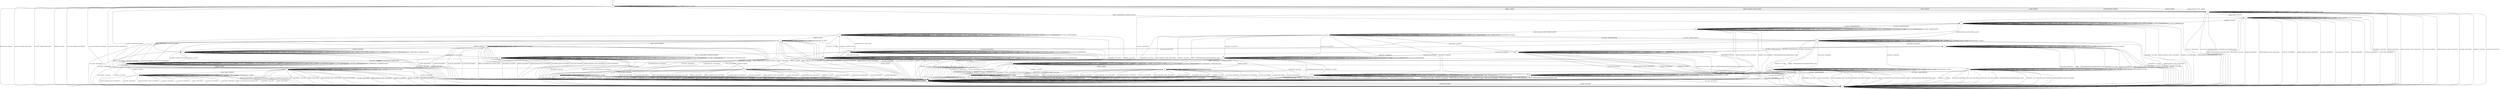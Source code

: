 digraph "" {
	graph ["Incoming time"=0.3671879768371582,
		"Outgoing time"=0.42871999740600586,
		Output="{'States': 32, 'Transitions': 683, 'Filename': '../results/ssh/OpenSSH-OpenSSH-z3-4.dot'}",
		Reference="{'States': 32, 'Transitions': 683, 'Filename': '../subjects/ssh/OpenSSH.dot'}",
		Solver=z3,
		Updated="{'States': 32, 'Transitions': 683, 'Filename': '../subjects/ssh/OpenSSH.dot'}",
		"f-measure"=1.0,
		precision=1.0,
		recall=1.0
	];
	a -> a	[key=0,
		label="DEBUG / NO_RESP"];
	a -> a	[key=1,
		label="CH_OPEN / CH_MAX"];
	a -> a	[key=2,
		label="IGNORE / NO_RESP"];
	a -> a	[key=3,
		label="UNIMPLEMENTED / NO_RESP"];
	a -> k	[key=0,
		label="KEX30 / KEX31+NEWKEYS"];
	a -> p	[key=0,
		label="DISCONNECT / NO_CONN"];
	a -> p	[key=1,
		label="KEXINIT / DISCONNECT"];
	a -> p	[key=2,
		label="SERVICE_REQUEST_AUTH / DISCONNECT"];
	a -> p	[key=3,
		label="CH_WINDOW_ADJUST / DISCONNECT"];
	a -> p	[key=4,
		label="UA_PK_OK / DISCONNECT"];
	a -> p	[key=5,
		label="SERVICE_REQUEST_CONN / DISCONNECT"];
	a -> p	[key=6,
		label="UA_NONE / DISCONNECT"];
	a -> p	[key=7,
		label="CH_EXTENDED_DATA / DISCONNECT"];
	a -> p	[key=8,
		label="NEWKEYS / NO_CONN"];
	a -> p	[key=9,
		label="UA_PK_NOK / DISCONNECT"];
	a -> p	[key=10,
		label="CH_REQUEST_PTY / DISCONNECT"];
	a -> p	[key=11,
		label="CH_EOF / DISCONNECT"];
	a -> p	[key=12,
		label="CH_DATA / DISCONNECT"];
	a -> p	[key=13,
		label="UA_PW_OK / DISCONNECT"];
	a -> p	[key=14,
		label="UA_PW_NOK / DISCONNECT"];
	a -> p	[key=15,
		label="REKEY / DISCONNECT|NO_CONN|NO_CONN"];
	a -> s	[key=0,
		label="CH_CLOSE / DISCONNECT"];
	b -> b	[key=0,
		label="DEBUG / NO_RESP"];
	b -> b	[key=1,
		label="CH_OPEN / CH_MAX"];
	b -> b	[key=2,
		label="IGNORE / NO_RESP"];
	b -> b	[key=3,
		label="UNIMPLEMENTED / NO_RESP"];
	b -> f	[key=0,
		label="KEX30 / KEX31+NEWKEYS"];
	b -> p	[key=0,
		label="DISCONNECT / NO_CONN"];
	b -> p	[key=1,
		label="KEXINIT / DISCONNECT"];
	b -> p	[key=2,
		label="SERVICE_REQUEST_AUTH / DISCONNECT"];
	b -> p	[key=3,
		label="CH_WINDOW_ADJUST / DISCONNECT"];
	b -> p	[key=4,
		label="UA_PK_OK / DISCONNECT"];
	b -> p	[key=5,
		label="SERVICE_REQUEST_CONN / DISCONNECT"];
	b -> p	[key=6,
		label="UA_NONE / DISCONNECT"];
	b -> p	[key=7,
		label="CH_EXTENDED_DATA / DISCONNECT"];
	b -> p	[key=8,
		label="NEWKEYS / NO_CONN"];
	b -> p	[key=9,
		label="UA_PK_NOK / DISCONNECT"];
	b -> p	[key=10,
		label="CH_REQUEST_PTY / DISCONNECT"];
	b -> p	[key=11,
		label="CH_EOF / DISCONNECT"];
	b -> p	[key=12,
		label="CH_DATA / DISCONNECT"];
	b -> p	[key=13,
		label="UA_PW_OK / DISCONNECT"];
	b -> p	[key=14,
		label="UA_PW_NOK / DISCONNECT"];
	b -> p	[key=15,
		label="REKEY / DISCONNECT|NO_CONN|NO_CONN"];
	b -> s	[key=0,
		label="CH_CLOSE / DISCONNECT"];
	c -> c	[key=0,
		label="KEXINIT / UNIMPLEMENTED"];
	c -> c	[key=1,
		label="SERVICE_REQUEST_AUTH / SERVICE_ACCEPT"];
	c -> c	[key=2,
		label="CH_WINDOW_ADJUST / UNIMPLEMENTED"];
	c -> c	[key=3,
		label="DEBUG / NO_RESP"];
	c -> c	[key=4,
		label="CH_EXTENDED_DATA / UNIMPLEMENTED"];
	c -> c	[key=5,
		label="CH_OPEN / CH_MAX"];
	c -> c	[key=6,
		label="CH_REQUEST_PTY / UNIMPLEMENTED"];
	c -> c	[key=7,
		label="KEX30 / UNIMPLEMENTED"];
	c -> c	[key=8,
		label="IGNORE / NO_RESP"];
	c -> c	[key=9,
		label="CH_EOF / UNIMPLEMENTED"];
	c -> c	[key=10,
		label="CH_DATA / UNIMPLEMENTED"];
	c -> c	[key=11,
		label="UNIMPLEMENTED / NO_RESP"];
	c -> c	[key=12,
		label="UA_PW_NOK / UA_FAILURE"];
	c -> d	[key=0,
		label="UA_PW_OK / UA_SUCCESS"];
	c -> p	[key=0,
		label="DISCONNECT / NO_CONN"];
	c -> p	[key=1,
		label="UA_PK_OK / DISCONNECT"];
	c -> p	[key=2,
		label="SERVICE_REQUEST_CONN / DISCONNECT"];
	c -> p	[key=3,
		label="UA_NONE / DISCONNECT"];
	c -> p	[key=4,
		label="NEWKEYS / NO_CONN"];
	c -> p	[key=5,
		label="UA_PK_NOK / DISCONNECT"];
	c -> p	[key=6,
		label="REKEY / UNIMPLEMENTED|UNIMPLEMENTED|NO_CONN"];
	c -> r	[key=0,
		label="CH_CLOSE / UNIMPLEMENTED"];
	d -> d	[key=0,
		label="SERVICE_REQUEST_AUTH / UNIMPLEMENTED"];
	d -> d	[key=1,
		label="CH_WINDOW_ADJUST / NO_RESP"];
	d -> d	[key=2,
		label="DEBUG / NO_RESP"];
	d -> d	[key=3,
		label="UA_PK_OK / UNIMPLEMENTED"];
	d -> d	[key=4,
		label="SERVICE_REQUEST_CONN / UNIMPLEMENTED"];
	d -> d	[key=5,
		label="UA_NONE / UNIMPLEMENTED"];
	d -> d	[key=6,
		label="UA_PK_NOK / UNIMPLEMENTED"];
	d -> d	[key=7,
		label="CH_OPEN / CH_MAX"];
	d -> d	[key=8,
		label="KEX30 / UNIMPLEMENTED"];
	d -> d	[key=9,
		label="IGNORE / NO_RESP"];
	d -> d	[key=10,
		label="UNIMPLEMENTED / NO_RESP"];
	d -> d	[key=11,
		label="UA_PW_OK / UNIMPLEMENTED"];
	d -> d	[key=12,
		label="UA_PW_NOK / UNIMPLEMENTED"];
	d -> p	[key=0,
		label="DISCONNECT / NO_CONN"];
	d -> p	[key=1,
		label="CH_EXTENDED_DATA / DISCONNECT"];
	d -> p	[key=2,
		label="NEWKEYS / NO_CONN"];
	d -> p	[key=3,
		label="CH_REQUEST_PTY / DISCONNECT"];
	d -> p	[key=4,
		label="CH_EOF / DISCONNECT"];
	d -> p	[key=5,
		label="CH_DATA / DISCONNECT"];
	d -> s	[key=0,
		label="CH_CLOSE / DISCONNECT"];
	d -> bb	[key=0,
		label="REKEY / KEXINIT|KEX31+NEWKEYS|NO_RESP"];
	d -> cc	[key=0,
		label="KEXINIT / KEXINIT"];
	e -> e	[key=0,
		label="KEXINIT / UNIMPLEMENTED"];
	e -> e	[key=1,
		label="CH_WINDOW_ADJUST / CH_NONE"];
	e -> e	[key=2,
		label="DEBUG / NO_RESP"];
	e -> e	[key=3,
		label="UA_PK_OK / UNIMPLEMENTED"];
	e -> e	[key=4,
		label="UA_NONE / UNIMPLEMENTED"];
	e -> e	[key=5,
		label="CH_EXTENDED_DATA / CH_NONE"];
	e -> e	[key=6,
		label="UA_PK_NOK / UNIMPLEMENTED"];
	e -> e	[key=7,
		label="CH_CLOSE / CH_NONE"];
	e -> e	[key=8,
		label="CH_REQUEST_PTY / CH_NONE"];
	e -> e	[key=9,
		label="KEX30 / UNIMPLEMENTED"];
	e -> e	[key=10,
		label="IGNORE / NO_RESP"];
	e -> e	[key=11,
		label="CH_EOF / CH_NONE"];
	e -> e	[key=12,
		label="CH_DATA / CH_NONE"];
	e -> e	[key=13,
		label="UNIMPLEMENTED / NO_RESP"];
	e -> e	[key=14,
		label="UA_PW_OK / UNIMPLEMENTED"];
	e -> e	[key=15,
		label="UA_PW_NOK / UNIMPLEMENTED"];
	e -> h	[key=0,
		label="CH_OPEN / UNIMPLEMENTED"];
	e -> s	[key=0,
		label="DISCONNECT / NO_CONN"];
	e -> s	[key=1,
		label="SERVICE_REQUEST_CONN / DISCONNECT"];
	e -> s	[key=2,
		label="NEWKEYS / NO_CONN"];
	e -> s	[key=3,
		label="REKEY / UNIMPLEMENTED|UNIMPLEMENTED|NO_CONN"];
	e -> u	[key=0,
		label="SERVICE_REQUEST_AUTH / SERVICE_ACCEPT"];
	f -> f	[key=0,
		label="DEBUG / NO_RESP"];
	f -> f	[key=1,
		label="CH_OPEN / CH_MAX"];
	f -> f	[key=2,
		label="IGNORE / NO_RESP"];
	f -> f	[key=3,
		label="UNIMPLEMENTED / NO_RESP"];
	f -> p	[key=0,
		label="DISCONNECT / NO_CONN"];
	f -> p	[key=1,
		label="KEXINIT / DISCONNECT"];
	f -> p	[key=2,
		label="SERVICE_REQUEST_AUTH / DISCONNECT"];
	f -> p	[key=3,
		label="CH_WINDOW_ADJUST / DISCONNECT"];
	f -> p	[key=4,
		label="UA_PK_OK / DISCONNECT"];
	f -> p	[key=5,
		label="SERVICE_REQUEST_CONN / DISCONNECT"];
	f -> p	[key=6,
		label="UA_NONE / DISCONNECT"];
	f -> p	[key=7,
		label="CH_EXTENDED_DATA / DISCONNECT"];
	f -> p	[key=8,
		label="UA_PK_NOK / DISCONNECT"];
	f -> p	[key=9,
		label="CH_REQUEST_PTY / DISCONNECT"];
	f -> p	[key=10,
		label="KEX30 / DISCONNECT"];
	f -> p	[key=11,
		label="CH_EOF / DISCONNECT"];
	f -> p	[key=12,
		label="CH_DATA / DISCONNECT"];
	f -> p	[key=13,
		label="UA_PW_OK / DISCONNECT"];
	f -> p	[key=14,
		label="UA_PW_NOK / DISCONNECT"];
	f -> p	[key=15,
		label="REKEY / DISCONNECT|NO_CONN|NO_CONN"];
	f -> s	[key=0,
		label="CH_CLOSE / DISCONNECT"];
	f -> w	[key=0,
		label="NEWKEYS / NO_RESP"];
	g -> e	[key=0,
		label="REKEY / KEXINIT|KEX31+NEWKEYS|NO_RESP"];
	g -> g	[key=0,
		label="CH_WINDOW_ADJUST / CH_NONE"];
	g -> g	[key=1,
		label="CH_EXTENDED_DATA / CH_NONE"];
	g -> g	[key=2,
		label="CH_CLOSE / CH_NONE"];
	g -> g	[key=3,
		label="CH_REQUEST_PTY / CH_NONE"];
	g -> g	[key=4,
		label="CH_EOF / CH_NONE"];
	g -> g	[key=5,
		label="CH_DATA / CH_NONE"];
	g -> p	[key=0,
		label="CH_OPEN / KEXINIT+DISCONNECT"];
	g -> s	[key=0,
		label="DISCONNECT / KEXINIT"];
	g -> s	[key=1,
		label="UA_PK_OK / KEXINIT+DISCONNECT"];
	g -> s	[key=2,
		label="UA_NONE / KEXINIT+DISCONNECT"];
	g -> s	[key=3,
		label="NEWKEYS / KEXINIT"];
	g -> s	[key=4,
		label="UA_PK_NOK / KEXINIT+DISCONNECT"];
	g -> s	[key=5,
		label="UA_PW_OK / KEXINIT+DISCONNECT"];
	g -> s	[key=6,
		label="UA_PW_NOK / KEXINIT+DISCONNECT"];
	g -> x	[key=0,
		label="KEXINIT / KEXINIT"];
	g -> x	[key=1,
		label="SERVICE_REQUEST_AUTH / KEXINIT"];
	g -> x	[key=2,
		label="DEBUG / KEXINIT"];
	g -> x	[key=3,
		label="SERVICE_REQUEST_CONN / KEXINIT"];
	g -> x	[key=4,
		label="KEX30 / KEXINIT"];
	g -> x	[key=5,
		label="IGNORE / KEXINIT"];
	g -> x	[key=6,
		label="UNIMPLEMENTED / KEXINIT"];
	h -> e	[key=0,
		label="CH_CLOSE / UNIMPLEMENTED"];
	h -> h	[key=0,
		label="KEXINIT / UNIMPLEMENTED"];
	h -> h	[key=1,
		label="CH_WINDOW_ADJUST / UNIMPLEMENTED"];
	h -> h	[key=2,
		label="DEBUG / NO_RESP"];
	h -> h	[key=3,
		label="UA_PK_OK / UNIMPLEMENTED"];
	h -> h	[key=4,
		label="UA_NONE / UNIMPLEMENTED"];
	h -> h	[key=5,
		label="CH_EXTENDED_DATA / UNIMPLEMENTED"];
	h -> h	[key=6,
		label="UA_PK_NOK / UNIMPLEMENTED"];
	h -> h	[key=7,
		label="CH_OPEN / CH_MAX"];
	h -> h	[key=8,
		label="CH_REQUEST_PTY / UNIMPLEMENTED"];
	h -> h	[key=9,
		label="KEX30 / UNIMPLEMENTED"];
	h -> h	[key=10,
		label="IGNORE / NO_RESP"];
	h -> h	[key=11,
		label="CH_EOF / UNIMPLEMENTED"];
	h -> h	[key=12,
		label="CH_DATA / UNIMPLEMENTED"];
	h -> h	[key=13,
		label="UNIMPLEMENTED / NO_RESP"];
	h -> h	[key=14,
		label="UA_PW_OK / UNIMPLEMENTED"];
	h -> h	[key=15,
		label="UA_PW_NOK / UNIMPLEMENTED"];
	h -> p	[key=0,
		label="DISCONNECT / NO_CONN"];
	h -> p	[key=1,
		label="SERVICE_REQUEST_CONN / DISCONNECT"];
	h -> p	[key=2,
		label="NEWKEYS / NO_CONN"];
	h -> p	[key=3,
		label="REKEY / UNIMPLEMENTED|UNIMPLEMENTED|NO_CONN"];
	h -> q	[key=0,
		label="SERVICE_REQUEST_AUTH / SERVICE_ACCEPT"];
	i -> a	[key=0,
		label="KEXINIT / KEXINIT"];
	i -> i	[key=0,
		label="SERVICE_REQUEST_AUTH / UNIMPLEMENTED"];
	i -> i	[key=1,
		label="CH_WINDOW_ADJUST / NO_RESP"];
	i -> i	[key=2,
		label="DEBUG / NO_RESP"];
	i -> i	[key=3,
		label="UA_PK_OK / UNIMPLEMENTED"];
	i -> i	[key=4,
		label="SERVICE_REQUEST_CONN / UNIMPLEMENTED"];
	i -> i	[key=5,
		label="UA_NONE / UNIMPLEMENTED"];
	i -> i	[key=6,
		label="CH_EXTENDED_DATA / NO_RESP"];
	i -> i	[key=7,
		label="UA_PK_NOK / UNIMPLEMENTED"];
	i -> i	[key=8,
		label="CH_OPEN / CH_MAX"];
	i -> i	[key=9,
		label="KEX30 / UNIMPLEMENTED"];
	i -> i	[key=10,
		label="IGNORE / NO_RESP"];
	i -> i	[key=11,
		label="CH_EOF / NO_RESP"];
	i -> i	[key=12,
		label="CH_DATA / NO_RESP"];
	i -> i	[key=13,
		label="UNIMPLEMENTED / NO_RESP"];
	i -> i	[key=14,
		label="UA_PW_OK / UNIMPLEMENTED"];
	i -> i	[key=15,
		label="UA_PW_NOK / UNIMPLEMENTED"];
	i -> j	[key=0,
		label="REKEY / KEXINIT|KEX31+NEWKEYS|NO_RESP"];
	i -> o	[key=0,
		label="CH_REQUEST_PTY / CH_SUCCESS"];
	i -> p	[key=0,
		label="DISCONNECT / NO_CONN"];
	i -> p	[key=1,
		label="NEWKEYS / NO_CONN"];
	i -> y	[key=0,
		label="CH_CLOSE / CH_CLOSE"];
	j -> a	[key=0,
		label="KEXINIT / KEXINIT"];
	j -> j	[key=0,
		label="SERVICE_REQUEST_AUTH / NO_RESP"];
	j -> j	[key=1,
		label="CH_WINDOW_ADJUST / NO_RESP"];
	j -> j	[key=2,
		label="DEBUG / NO_RESP"];
	j -> j	[key=3,
		label="UA_PK_OK / UNIMPLEMENTED"];
	j -> j	[key=4,
		label="SERVICE_REQUEST_CONN / NO_RESP"];
	j -> j	[key=5,
		label="UA_NONE / UNIMPLEMENTED"];
	j -> j	[key=6,
		label="CH_EXTENDED_DATA / NO_RESP"];
	j -> j	[key=7,
		label="UA_PK_NOK / UNIMPLEMENTED"];
	j -> j	[key=8,
		label="CH_OPEN / CH_MAX"];
	j -> j	[key=9,
		label="KEX30 / NO_RESP"];
	j -> j	[key=10,
		label="IGNORE / NO_RESP"];
	j -> j	[key=11,
		label="CH_EOF / NO_RESP"];
	j -> j	[key=12,
		label="CH_DATA / NO_RESP"];
	j -> j	[key=13,
		label="UNIMPLEMENTED / NO_RESP"];
	j -> j	[key=14,
		label="UA_PW_OK / UNIMPLEMENTED"];
	j -> j	[key=15,
		label="UA_PW_NOK / UNIMPLEMENTED"];
	j -> j	[key=16,
		label="REKEY / KEXINIT|KEX31+NEWKEYS|NO_RESP"];
	j -> n	[key=0,
		label="CH_CLOSE / CH_CLOSE"];
	j -> p	[key=0,
		label="DISCONNECT / NO_CONN"];
	j -> p	[key=1,
		label="NEWKEYS / NO_CONN"];
	j -> w	[key=0,
		label="CH_REQUEST_PTY / CH_SUCCESS"];
	k -> j	[key=0,
		label="NEWKEYS / NO_RESP"];
	k -> k	[key=0,
		label="DEBUG / NO_RESP"];
	k -> k	[key=1,
		label="CH_OPEN / CH_MAX"];
	k -> k	[key=2,
		label="IGNORE / NO_RESP"];
	k -> k	[key=3,
		label="UNIMPLEMENTED / NO_RESP"];
	k -> p	[key=0,
		label="DISCONNECT / NO_CONN"];
	k -> p	[key=1,
		label="KEXINIT / DISCONNECT"];
	k -> p	[key=2,
		label="SERVICE_REQUEST_AUTH / DISCONNECT"];
	k -> p	[key=3,
		label="CH_WINDOW_ADJUST / DISCONNECT"];
	k -> p	[key=4,
		label="UA_PK_OK / DISCONNECT"];
	k -> p	[key=5,
		label="SERVICE_REQUEST_CONN / DISCONNECT"];
	k -> p	[key=6,
		label="UA_NONE / DISCONNECT"];
	k -> p	[key=7,
		label="CH_EXTENDED_DATA / DISCONNECT"];
	k -> p	[key=8,
		label="UA_PK_NOK / DISCONNECT"];
	k -> p	[key=9,
		label="CH_REQUEST_PTY / DISCONNECT"];
	k -> p	[key=10,
		label="KEX30 / DISCONNECT"];
	k -> p	[key=11,
		label="CH_EOF / DISCONNECT"];
	k -> p	[key=12,
		label="CH_DATA / DISCONNECT"];
	k -> p	[key=13,
		label="UA_PW_OK / DISCONNECT"];
	k -> p	[key=14,
		label="UA_PW_NOK / DISCONNECT"];
	k -> p	[key=15,
		label="REKEY / DISCONNECT|NO_CONN|NO_CONN"];
	k -> s	[key=0,
		label="CH_CLOSE / DISCONNECT"];
	l -> l	[key=0,
		label="KEXINIT / UNIMPLEMENTED"];
	l -> l	[key=1,
		label="SERVICE_REQUEST_AUTH / SERVICE_ACCEPT"];
	l -> l	[key=2,
		label="CH_WINDOW_ADJUST / UNIMPLEMENTED"];
	l -> l	[key=3,
		label="DEBUG / NO_RESP"];
	l -> l	[key=4,
		label="CH_EXTENDED_DATA / UNIMPLEMENTED"];
	l -> l	[key=5,
		label="UA_PK_NOK / UA_FAILURE"];
	l -> l	[key=6,
		label="CH_OPEN / CH_MAX"];
	l -> l	[key=7,
		label="CH_REQUEST_PTY / UNIMPLEMENTED"];
	l -> l	[key=8,
		label="KEX30 / UNIMPLEMENTED"];
	l -> l	[key=9,
		label="IGNORE / NO_RESP"];
	l -> l	[key=10,
		label="CH_EOF / UNIMPLEMENTED"];
	l -> l	[key=11,
		label="CH_DATA / UNIMPLEMENTED"];
	l -> l	[key=12,
		label="UNIMPLEMENTED / NO_RESP"];
	l -> p	[key=0,
		label="DISCONNECT / NO_CONN"];
	l -> p	[key=1,
		label="UA_PK_OK / DISCONNECT"];
	l -> p	[key=2,
		label="SERVICE_REQUEST_CONN / DISCONNECT"];
	l -> p	[key=3,
		label="UA_NONE / DISCONNECT"];
	l -> p	[key=4,
		label="NEWKEYS / NO_CONN"];
	l -> p	[key=5,
		label="UA_PW_OK / DISCONNECT"];
	l -> p	[key=6,
		label="UA_PW_NOK / DISCONNECT"];
	l -> p	[key=7,
		label="REKEY / UNIMPLEMENTED|UNIMPLEMENTED|NO_CONN"];
	l -> ff	[key=0,
		label="CH_CLOSE / UNIMPLEMENTED"];
	m -> m	[key=0,
		label="CH_WINDOW_ADJUST / CH_NONE"];
	m -> m	[key=1,
		label="DEBUG / NO_RESP"];
	m -> m	[key=2,
		label="CH_EXTENDED_DATA / CH_NONE"];
	m -> m	[key=3,
		label="CH_CLOSE / CH_NONE"];
	m -> m	[key=4,
		label="CH_REQUEST_PTY / CH_NONE"];
	m -> m	[key=5,
		label="IGNORE / NO_RESP"];
	m -> m	[key=6,
		label="CH_EOF / CH_NONE"];
	m -> m	[key=7,
		label="CH_DATA / CH_NONE"];
	m -> m	[key=8,
		label="UNIMPLEMENTED / NO_RESP"];
	m -> p	[key=0,
		label="CH_OPEN / DISCONNECT"];
	m -> s	[key=0,
		label="DISCONNECT / NO_CONN"];
	m -> s	[key=1,
		label="KEXINIT / DISCONNECT"];
	m -> s	[key=2,
		label="SERVICE_REQUEST_AUTH / DISCONNECT"];
	m -> s	[key=3,
		label="UA_PK_OK / DISCONNECT"];
	m -> s	[key=4,
		label="SERVICE_REQUEST_CONN / DISCONNECT"];
	m -> s	[key=5,
		label="UA_NONE / DISCONNECT"];
	m -> s	[key=6,
		label="NEWKEYS / NO_CONN"];
	m -> s	[key=7,
		label="UA_PK_NOK / DISCONNECT"];
	m -> s	[key=8,
		label="UA_PW_OK / DISCONNECT"];
	m -> s	[key=9,
		label="UA_PW_NOK / DISCONNECT"];
	m -> s	[key=10,
		label="REKEY / DISCONNECT|NO_CONN|NO_CONN"];
	m -> z	[key=0,
		label="KEX30 / KEX31+NEWKEYS"];
	n -> j	[key=0,
		label="CH_OPEN / CH_OPEN_SUCCESS"];
	n -> m	[key=0,
		label="KEXINIT / KEXINIT"];
	n -> n	[key=0,
		label="SERVICE_REQUEST_AUTH / NO_RESP"];
	n -> n	[key=1,
		label="CH_WINDOW_ADJUST / CH_NONE"];
	n -> n	[key=2,
		label="DEBUG / NO_RESP"];
	n -> n	[key=3,
		label="UA_PK_OK / UNIMPLEMENTED"];
	n -> n	[key=4,
		label="SERVICE_REQUEST_CONN / NO_RESP"];
	n -> n	[key=5,
		label="UA_NONE / UNIMPLEMENTED"];
	n -> n	[key=6,
		label="CH_EXTENDED_DATA / CH_NONE"];
	n -> n	[key=7,
		label="UA_PK_NOK / UNIMPLEMENTED"];
	n -> n	[key=8,
		label="CH_CLOSE / CH_NONE"];
	n -> n	[key=9,
		label="CH_REQUEST_PTY / CH_NONE"];
	n -> n	[key=10,
		label="KEX30 / NO_RESP"];
	n -> n	[key=11,
		label="IGNORE / NO_RESP"];
	n -> n	[key=12,
		label="CH_EOF / CH_NONE"];
	n -> n	[key=13,
		label="CH_DATA / CH_NONE"];
	n -> n	[key=14,
		label="UNIMPLEMENTED / NO_RESP"];
	n -> n	[key=15,
		label="UA_PW_OK / UNIMPLEMENTED"];
	n -> n	[key=16,
		label="UA_PW_NOK / UNIMPLEMENTED"];
	n -> n	[key=17,
		label="REKEY / KEXINIT|KEX31+NEWKEYS|NO_RESP"];
	n -> s	[key=0,
		label="DISCONNECT / NO_CONN"];
	n -> s	[key=1,
		label="NEWKEYS / NO_CONN"];
	o -> b	[key=0,
		label="KEXINIT / KEXINIT"];
	o -> o	[key=0,
		label="SERVICE_REQUEST_AUTH / UNIMPLEMENTED"];
	o -> o	[key=1,
		label="CH_WINDOW_ADJUST / NO_RESP"];
	o -> o	[key=2,
		label="DEBUG / NO_RESP"];
	o -> o	[key=3,
		label="UA_PK_OK / UNIMPLEMENTED"];
	o -> o	[key=4,
		label="SERVICE_REQUEST_CONN / UNIMPLEMENTED"];
	o -> o	[key=5,
		label="UA_NONE / UNIMPLEMENTED"];
	o -> o	[key=6,
		label="CH_EXTENDED_DATA / NO_RESP"];
	o -> o	[key=7,
		label="UA_PK_NOK / UNIMPLEMENTED"];
	o -> o	[key=8,
		label="CH_OPEN / CH_MAX"];
	o -> o	[key=9,
		label="KEX30 / UNIMPLEMENTED"];
	o -> o	[key=10,
		label="IGNORE / NO_RESP"];
	o -> o	[key=11,
		label="CH_EOF / NO_RESP"];
	o -> o	[key=12,
		label="CH_DATA / NO_RESP"];
	o -> o	[key=13,
		label="UNIMPLEMENTED / NO_RESP"];
	o -> o	[key=14,
		label="UA_PW_OK / UNIMPLEMENTED"];
	o -> o	[key=15,
		label="UA_PW_NOK / UNIMPLEMENTED"];
	o -> p	[key=0,
		label="DISCONNECT / NO_CONN"];
	o -> p	[key=1,
		label="NEWKEYS / NO_CONN"];
	o -> p	[key=2,
		label="CH_REQUEST_PTY / DISCONNECT"];
	o -> w	[key=0,
		label="REKEY / KEXINIT|KEX31+NEWKEYS|NO_RESP"];
	o -> y	[key=0,
		label="CH_CLOSE / CH_CLOSE"];
	p -> p	[key=0,
		label="DISCONNECT / NO_CONN"];
	p -> p	[key=1,
		label="KEXINIT / NO_CONN"];
	p -> p	[key=2,
		label="SERVICE_REQUEST_AUTH / NO_CONN"];
	p -> p	[key=3,
		label="CH_WINDOW_ADJUST / NO_CONN"];
	p -> p	[key=4,
		label="DEBUG / NO_CONN"];
	p -> p	[key=5,
		label="UA_PK_OK / NO_CONN"];
	p -> p	[key=6,
		label="SERVICE_REQUEST_CONN / NO_CONN"];
	p -> p	[key=7,
		label="UA_NONE / NO_CONN"];
	p -> p	[key=8,
		label="CH_EXTENDED_DATA / NO_CONN"];
	p -> p	[key=9,
		label="NEWKEYS / NO_CONN"];
	p -> p	[key=10,
		label="UA_PK_NOK / NO_CONN"];
	p -> p	[key=11,
		label="CH_OPEN / CH_MAX"];
	p -> p	[key=12,
		label="CH_REQUEST_PTY / NO_CONN"];
	p -> p	[key=13,
		label="KEX30 / NO_CONN"];
	p -> p	[key=14,
		label="IGNORE / NO_CONN"];
	p -> p	[key=15,
		label="CH_EOF / NO_CONN"];
	p -> p	[key=16,
		label="CH_DATA / NO_CONN"];
	p -> p	[key=17,
		label="UNIMPLEMENTED / NO_CONN"];
	p -> p	[key=18,
		label="UA_PW_OK / NO_CONN"];
	p -> p	[key=19,
		label="UA_PW_NOK / NO_CONN"];
	p -> p	[key=20,
		label="REKEY / NO_CONN|NO_CONN|NO_CONN"];
	p -> s	[key=0,
		label="CH_CLOSE / NO_CONN"];
	q -> c	[key=0,
		label="UA_PW_NOK / UA_FAILURE"];
	q -> d	[key=0,
		label="UA_PK_OK / UA_SUCCESS"];
	q -> d	[key=1,
		label="UA_PW_OK / UA_SUCCESS"];
	q -> l	[key=0,
		label="UA_PK_NOK / UA_FAILURE"];
	q -> p	[key=0,
		label="DISCONNECT / NO_CONN"];
	q -> p	[key=1,
		label="SERVICE_REQUEST_CONN / DISCONNECT"];
	q -> p	[key=2,
		label="NEWKEYS / NO_CONN"];
	q -> p	[key=3,
		label="REKEY / UNIMPLEMENTED|UNIMPLEMENTED|NO_CONN"];
	q -> q	[key=0,
		label="KEXINIT / UNIMPLEMENTED"];
	q -> q	[key=1,
		label="SERVICE_REQUEST_AUTH / SERVICE_ACCEPT"];
	q -> q	[key=2,
		label="CH_WINDOW_ADJUST / UNIMPLEMENTED"];
	q -> q	[key=3,
		label="DEBUG / NO_RESP"];
	q -> q	[key=4,
		label="CH_EXTENDED_DATA / UNIMPLEMENTED"];
	q -> q	[key=5,
		label="CH_OPEN / CH_MAX"];
	q -> q	[key=6,
		label="CH_REQUEST_PTY / UNIMPLEMENTED"];
	q -> q	[key=7,
		label="KEX30 / UNIMPLEMENTED"];
	q -> q	[key=8,
		label="IGNORE / NO_RESP"];
	q -> q	[key=9,
		label="CH_EOF / UNIMPLEMENTED"];
	q -> q	[key=10,
		label="CH_DATA / UNIMPLEMENTED"];
	q -> q	[key=11,
		label="UNIMPLEMENTED / NO_RESP"];
	q -> u	[key=0,
		label="CH_CLOSE / UNIMPLEMENTED"];
	q -> aa	[key=0,
		label="UA_NONE / UA_FAILURE"];
	r -> c	[key=0,
		label="CH_OPEN / UNIMPLEMENTED"];
	r -> r	[key=0,
		label="KEXINIT / UNIMPLEMENTED"];
	r -> r	[key=1,
		label="SERVICE_REQUEST_AUTH / SERVICE_ACCEPT"];
	r -> r	[key=2,
		label="CH_WINDOW_ADJUST / CH_NONE"];
	r -> r	[key=3,
		label="DEBUG / NO_RESP"];
	r -> r	[key=4,
		label="CH_EXTENDED_DATA / CH_NONE"];
	r -> r	[key=5,
		label="CH_CLOSE / CH_NONE"];
	r -> r	[key=6,
		label="CH_REQUEST_PTY / CH_NONE"];
	r -> r	[key=7,
		label="KEX30 / UNIMPLEMENTED"];
	r -> r	[key=8,
		label="IGNORE / NO_RESP"];
	r -> r	[key=9,
		label="CH_EOF / CH_NONE"];
	r -> r	[key=10,
		label="CH_DATA / CH_NONE"];
	r -> r	[key=11,
		label="UNIMPLEMENTED / NO_RESP"];
	r -> r	[key=12,
		label="UA_PW_NOK / UA_FAILURE"];
	r -> s	[key=0,
		label="DISCONNECT / NO_CONN"];
	r -> s	[key=1,
		label="UA_PK_OK / DISCONNECT"];
	r -> s	[key=2,
		label="SERVICE_REQUEST_CONN / DISCONNECT"];
	r -> s	[key=3,
		label="UA_NONE / DISCONNECT"];
	r -> s	[key=4,
		label="NEWKEYS / NO_CONN"];
	r -> s	[key=5,
		label="UA_PK_NOK / DISCONNECT"];
	r -> s	[key=6,
		label="REKEY / UNIMPLEMENTED|UNIMPLEMENTED|NO_CONN"];
	r -> y	[key=0,
		label="UA_PW_OK / UA_SUCCESS"];
	s -> p	[key=0,
		label="CH_OPEN / NO_CONN"];
	s -> s	[key=0,
		label="DISCONNECT / NO_CONN"];
	s -> s	[key=1,
		label="KEXINIT / NO_CONN"];
	s -> s	[key=2,
		label="SERVICE_REQUEST_AUTH / NO_CONN"];
	s -> s	[key=3,
		label="CH_WINDOW_ADJUST / CH_NONE"];
	s -> s	[key=4,
		label="DEBUG / NO_CONN"];
	s -> s	[key=5,
		label="UA_PK_OK / NO_CONN"];
	s -> s	[key=6,
		label="SERVICE_REQUEST_CONN / NO_CONN"];
	s -> s	[key=7,
		label="UA_NONE / NO_CONN"];
	s -> s	[key=8,
		label="CH_EXTENDED_DATA / CH_NONE"];
	s -> s	[key=9,
		label="NEWKEYS / NO_CONN"];
	s -> s	[key=10,
		label="UA_PK_NOK / NO_CONN"];
	s -> s	[key=11,
		label="CH_CLOSE / CH_NONE"];
	s -> s	[key=12,
		label="CH_REQUEST_PTY / CH_NONE"];
	s -> s	[key=13,
		label="KEX30 / NO_CONN"];
	s -> s	[key=14,
		label="IGNORE / NO_CONN"];
	s -> s	[key=15,
		label="CH_EOF / CH_NONE"];
	s -> s	[key=16,
		label="CH_DATA / CH_NONE"];
	s -> s	[key=17,
		label="UNIMPLEMENTED / NO_CONN"];
	s -> s	[key=18,
		label="UA_PW_OK / NO_CONN"];
	s -> s	[key=19,
		label="UA_PW_NOK / NO_CONN"];
	s -> s	[key=20,
		label="REKEY / NO_CONN|NO_CONN|NO_CONN"];
	t -> e	[key=0,
		label="NEWKEYS / NO_RESP"];
	t -> p	[key=0,
		label="CH_OPEN / DISCONNECT"];
	t -> s	[key=0,
		label="DISCONNECT / NO_CONN"];
	t -> s	[key=1,
		label="KEXINIT / DISCONNECT"];
	t -> s	[key=2,
		label="SERVICE_REQUEST_AUTH / DISCONNECT"];
	t -> s	[key=3,
		label="UA_PK_OK / DISCONNECT"];
	t -> s	[key=4,
		label="SERVICE_REQUEST_CONN / DISCONNECT"];
	t -> s	[key=5,
		label="UA_NONE / DISCONNECT"];
	t -> s	[key=6,
		label="UA_PK_NOK / DISCONNECT"];
	t -> s	[key=7,
		label="KEX30 / DISCONNECT"];
	t -> s	[key=8,
		label="UA_PW_OK / DISCONNECT"];
	t -> s	[key=9,
		label="UA_PW_NOK / DISCONNECT"];
	t -> s	[key=10,
		label="REKEY / DISCONNECT|NO_CONN|NO_CONN"];
	t -> t	[key=0,
		label="CH_WINDOW_ADJUST / CH_NONE"];
	t -> t	[key=1,
		label="DEBUG / NO_RESP"];
	t -> t	[key=2,
		label="CH_EXTENDED_DATA / CH_NONE"];
	t -> t	[key=3,
		label="CH_CLOSE / CH_NONE"];
	t -> t	[key=4,
		label="CH_REQUEST_PTY / CH_NONE"];
	t -> t	[key=5,
		label="IGNORE / NO_RESP"];
	t -> t	[key=6,
		label="CH_EOF / CH_NONE"];
	t -> t	[key=7,
		label="CH_DATA / CH_NONE"];
	t -> t	[key=8,
		label="UNIMPLEMENTED / NO_RESP"];
	u -> q	[key=0,
		label="CH_OPEN / UNIMPLEMENTED"];
	u -> r	[key=0,
		label="UA_PW_NOK / UA_FAILURE"];
	u -> s	[key=0,
		label="DISCONNECT / NO_CONN"];
	u -> s	[key=1,
		label="SERVICE_REQUEST_CONN / DISCONNECT"];
	u -> s	[key=2,
		label="NEWKEYS / NO_CONN"];
	u -> s	[key=3,
		label="REKEY / UNIMPLEMENTED|UNIMPLEMENTED|NO_CONN"];
	u -> u	[key=0,
		label="KEXINIT / UNIMPLEMENTED"];
	u -> u	[key=1,
		label="SERVICE_REQUEST_AUTH / SERVICE_ACCEPT"];
	u -> u	[key=2,
		label="CH_WINDOW_ADJUST / CH_NONE"];
	u -> u	[key=3,
		label="DEBUG / NO_RESP"];
	u -> u	[key=4,
		label="CH_EXTENDED_DATA / CH_NONE"];
	u -> u	[key=5,
		label="CH_CLOSE / CH_NONE"];
	u -> u	[key=6,
		label="CH_REQUEST_PTY / CH_NONE"];
	u -> u	[key=7,
		label="KEX30 / UNIMPLEMENTED"];
	u -> u	[key=8,
		label="IGNORE / NO_RESP"];
	u -> u	[key=9,
		label="CH_EOF / CH_NONE"];
	u -> u	[key=10,
		label="CH_DATA / CH_NONE"];
	u -> u	[key=11,
		label="UNIMPLEMENTED / NO_RESP"];
	u -> y	[key=0,
		label="UA_PK_OK / UA_SUCCESS"];
	u -> y	[key=1,
		label="UA_PW_OK / UA_SUCCESS"];
	u -> dd	[key=0,
		label="UA_NONE / UA_FAILURE"];
	u -> ff	[key=0,
		label="UA_PK_NOK / UA_FAILURE"];
	v -> g	[key=0];
	w -> b	[key=0,
		label="KEXINIT / KEXINIT"];
	w -> n	[key=0,
		label="CH_CLOSE / CH_CLOSE"];
	w -> p	[key=0,
		label="DISCONNECT / NO_CONN"];
	w -> p	[key=1,
		label="NEWKEYS / NO_CONN"];
	w -> p	[key=2,
		label="CH_REQUEST_PTY / DISCONNECT"];
	w -> w	[key=0,
		label="SERVICE_REQUEST_AUTH / NO_RESP"];
	w -> w	[key=1,
		label="CH_WINDOW_ADJUST / NO_RESP"];
	w -> w	[key=2,
		label="DEBUG / NO_RESP"];
	w -> w	[key=3,
		label="UA_PK_OK / UNIMPLEMENTED"];
	w -> w	[key=4,
		label="SERVICE_REQUEST_CONN / NO_RESP"];
	w -> w	[key=5,
		label="UA_NONE / UNIMPLEMENTED"];
	w -> w	[key=6,
		label="CH_EXTENDED_DATA / NO_RESP"];
	w -> w	[key=7,
		label="UA_PK_NOK / UNIMPLEMENTED"];
	w -> w	[key=8,
		label="CH_OPEN / CH_MAX"];
	w -> w	[key=9,
		label="KEX30 / NO_RESP"];
	w -> w	[key=10,
		label="IGNORE / NO_RESP"];
	w -> w	[key=11,
		label="CH_EOF / NO_RESP"];
	w -> w	[key=12,
		label="CH_DATA / NO_RESP"];
	w -> w	[key=13,
		label="UNIMPLEMENTED / NO_RESP"];
	w -> w	[key=14,
		label="UA_PW_OK / UNIMPLEMENTED"];
	w -> w	[key=15,
		label="UA_PW_NOK / UNIMPLEMENTED"];
	w -> w	[key=16,
		label="REKEY / KEXINIT|KEX31+NEWKEYS|NO_RESP"];
	x -> p	[key=0,
		label="CH_OPEN / DISCONNECT"];
	x -> s	[key=0,
		label="DISCONNECT / NO_CONN"];
	x -> s	[key=1,
		label="KEXINIT / DISCONNECT"];
	x -> s	[key=2,
		label="SERVICE_REQUEST_AUTH / DISCONNECT"];
	x -> s	[key=3,
		label="UA_PK_OK / DISCONNECT"];
	x -> s	[key=4,
		label="SERVICE_REQUEST_CONN / DISCONNECT"];
	x -> s	[key=5,
		label="UA_NONE / DISCONNECT"];
	x -> s	[key=6,
		label="NEWKEYS / NO_CONN"];
	x -> s	[key=7,
		label="UA_PK_NOK / DISCONNECT"];
	x -> s	[key=8,
		label="UA_PW_OK / DISCONNECT"];
	x -> s	[key=9,
		label="UA_PW_NOK / DISCONNECT"];
	x -> s	[key=10,
		label="REKEY / DISCONNECT|NO_CONN|NO_CONN"];
	x -> t	[key=0,
		label="KEX30 / KEX31+NEWKEYS"];
	x -> x	[key=0,
		label="CH_WINDOW_ADJUST / CH_NONE"];
	x -> x	[key=1,
		label="DEBUG / NO_RESP"];
	x -> x	[key=2,
		label="CH_EXTENDED_DATA / CH_NONE"];
	x -> x	[key=3,
		label="CH_CLOSE / CH_NONE"];
	x -> x	[key=4,
		label="CH_REQUEST_PTY / CH_NONE"];
	x -> x	[key=5,
		label="IGNORE / NO_RESP"];
	x -> x	[key=6,
		label="CH_EOF / CH_NONE"];
	x -> x	[key=7,
		label="CH_DATA / CH_NONE"];
	x -> x	[key=8,
		label="UNIMPLEMENTED / NO_RESP"];
	y -> i	[key=0,
		label="CH_OPEN / CH_OPEN_SUCCESS"];
	y -> m	[key=0,
		label="KEXINIT / KEXINIT"];
	y -> n	[key=0,
		label="REKEY / KEXINIT|KEX31+NEWKEYS|NO_RESP"];
	y -> s	[key=0,
		label="DISCONNECT / NO_CONN"];
	y -> s	[key=1,
		label="NEWKEYS / NO_CONN"];
	y -> y	[key=0,
		label="SERVICE_REQUEST_AUTH / UNIMPLEMENTED"];
	y -> y	[key=1,
		label="CH_WINDOW_ADJUST / CH_NONE"];
	y -> y	[key=2,
		label="DEBUG / NO_RESP"];
	y -> y	[key=3,
		label="UA_PK_OK / UNIMPLEMENTED"];
	y -> y	[key=4,
		label="SERVICE_REQUEST_CONN / UNIMPLEMENTED"];
	y -> y	[key=5,
		label="UA_NONE / UNIMPLEMENTED"];
	y -> y	[key=6,
		label="CH_EXTENDED_DATA / CH_NONE"];
	y -> y	[key=7,
		label="UA_PK_NOK / UNIMPLEMENTED"];
	y -> y	[key=8,
		label="CH_CLOSE / CH_NONE"];
	y -> y	[key=9,
		label="CH_REQUEST_PTY / CH_NONE"];
	y -> y	[key=10,
		label="KEX30 / UNIMPLEMENTED"];
	y -> y	[key=11,
		label="IGNORE / NO_RESP"];
	y -> y	[key=12,
		label="CH_EOF / CH_NONE"];
	y -> y	[key=13,
		label="CH_DATA / CH_NONE"];
	y -> y	[key=14,
		label="UNIMPLEMENTED / NO_RESP"];
	y -> y	[key=15,
		label="UA_PW_OK / UNIMPLEMENTED"];
	y -> y	[key=16,
		label="UA_PW_NOK / UNIMPLEMENTED"];
	z -> n	[key=0,
		label="NEWKEYS / NO_RESP"];
	z -> p	[key=0,
		label="CH_OPEN / DISCONNECT"];
	z -> s	[key=0,
		label="DISCONNECT / NO_CONN"];
	z -> s	[key=1,
		label="KEXINIT / DISCONNECT"];
	z -> s	[key=2,
		label="SERVICE_REQUEST_AUTH / DISCONNECT"];
	z -> s	[key=3,
		label="UA_PK_OK / DISCONNECT"];
	z -> s	[key=4,
		label="SERVICE_REQUEST_CONN / DISCONNECT"];
	z -> s	[key=5,
		label="UA_NONE / DISCONNECT"];
	z -> s	[key=6,
		label="UA_PK_NOK / DISCONNECT"];
	z -> s	[key=7,
		label="KEX30 / DISCONNECT"];
	z -> s	[key=8,
		label="UA_PW_OK / DISCONNECT"];
	z -> s	[key=9,
		label="UA_PW_NOK / DISCONNECT"];
	z -> s	[key=10,
		label="REKEY / DISCONNECT|NO_CONN|NO_CONN"];
	z -> z	[key=0,
		label="CH_WINDOW_ADJUST / CH_NONE"];
	z -> z	[key=1,
		label="DEBUG / NO_RESP"];
	z -> z	[key=2,
		label="CH_EXTENDED_DATA / CH_NONE"];
	z -> z	[key=3,
		label="CH_CLOSE / CH_NONE"];
	z -> z	[key=4,
		label="CH_REQUEST_PTY / CH_NONE"];
	z -> z	[key=5,
		label="IGNORE / NO_RESP"];
	z -> z	[key=6,
		label="CH_EOF / CH_NONE"];
	z -> z	[key=7,
		label="CH_DATA / CH_NONE"];
	z -> z	[key=8,
		label="UNIMPLEMENTED / NO_RESP"];
	aa -> p	[key=0,
		label="DISCONNECT / NO_CONN"];
	aa -> p	[key=1,
		label="UA_PK_OK / DISCONNECT"];
	aa -> p	[key=2,
		label="SERVICE_REQUEST_CONN / DISCONNECT"];
	aa -> p	[key=3,
		label="NEWKEYS / NO_CONN"];
	aa -> p	[key=4,
		label="UA_PK_NOK / DISCONNECT"];
	aa -> p	[key=5,
		label="UA_PW_OK / DISCONNECT"];
	aa -> p	[key=6,
		label="UA_PW_NOK / DISCONNECT"];
	aa -> p	[key=7,
		label="REKEY / UNIMPLEMENTED|UNIMPLEMENTED|NO_CONN"];
	aa -> aa	[key=0,
		label="KEXINIT / UNIMPLEMENTED"];
	aa -> aa	[key=1,
		label="SERVICE_REQUEST_AUTH / SERVICE_ACCEPT"];
	aa -> aa	[key=2,
		label="CH_WINDOW_ADJUST / UNIMPLEMENTED"];
	aa -> aa	[key=3,
		label="DEBUG / NO_RESP"];
	aa -> aa	[key=4,
		label="UA_NONE / UA_FAILURE"];
	aa -> aa	[key=5,
		label="CH_EXTENDED_DATA / UNIMPLEMENTED"];
	aa -> aa	[key=6,
		label="CH_OPEN / CH_MAX"];
	aa -> aa	[key=7,
		label="CH_REQUEST_PTY / UNIMPLEMENTED"];
	aa -> aa	[key=8,
		label="KEX30 / UNIMPLEMENTED"];
	aa -> aa	[key=9,
		label="IGNORE / NO_RESP"];
	aa -> aa	[key=10,
		label="CH_EOF / UNIMPLEMENTED"];
	aa -> aa	[key=11,
		label="CH_DATA / UNIMPLEMENTED"];
	aa -> aa	[key=12,
		label="UNIMPLEMENTED / NO_RESP"];
	aa -> dd	[key=0,
		label="CH_CLOSE / UNIMPLEMENTED"];
	bb -> p	[key=0,
		label="DISCONNECT / NO_CONN"];
	bb -> p	[key=1,
		label="CH_EXTENDED_DATA / DISCONNECT"];
	bb -> p	[key=2,
		label="NEWKEYS / NO_CONN"];
	bb -> p	[key=3,
		label="CH_REQUEST_PTY / DISCONNECT"];
	bb -> p	[key=4,
		label="CH_EOF / DISCONNECT"];
	bb -> p	[key=5,
		label="CH_DATA / DISCONNECT"];
	bb -> s	[key=0,
		label="CH_CLOSE / DISCONNECT"];
	bb -> bb	[key=0,
		label="SERVICE_REQUEST_AUTH / NO_RESP"];
	bb -> bb	[key=1,
		label="CH_WINDOW_ADJUST / NO_RESP"];
	bb -> bb	[key=2,
		label="DEBUG / NO_RESP"];
	bb -> bb	[key=3,
		label="UA_PK_OK / UNIMPLEMENTED"];
	bb -> bb	[key=4,
		label="SERVICE_REQUEST_CONN / NO_RESP"];
	bb -> bb	[key=5,
		label="UA_NONE / UNIMPLEMENTED"];
	bb -> bb	[key=6,
		label="UA_PK_NOK / UNIMPLEMENTED"];
	bb -> bb	[key=7,
		label="CH_OPEN / CH_MAX"];
	bb -> bb	[key=8,
		label="KEX30 / NO_RESP"];
	bb -> bb	[key=9,
		label="IGNORE / NO_RESP"];
	bb -> bb	[key=10,
		label="UNIMPLEMENTED / NO_RESP"];
	bb -> bb	[key=11,
		label="UA_PW_OK / UNIMPLEMENTED"];
	bb -> bb	[key=12,
		label="UA_PW_NOK / UNIMPLEMENTED"];
	bb -> bb	[key=13,
		label="REKEY / KEXINIT|KEX31+NEWKEYS|NO_RESP"];
	bb -> cc	[key=0,
		label="KEXINIT / KEXINIT"];
	cc -> p	[key=0,
		label="DISCONNECT / NO_CONN"];
	cc -> p	[key=1,
		label="KEXINIT / DISCONNECT"];
	cc -> p	[key=2,
		label="SERVICE_REQUEST_AUTH / DISCONNECT"];
	cc -> p	[key=3,
		label="CH_WINDOW_ADJUST / DISCONNECT"];
	cc -> p	[key=4,
		label="UA_PK_OK / DISCONNECT"];
	cc -> p	[key=5,
		label="SERVICE_REQUEST_CONN / DISCONNECT"];
	cc -> p	[key=6,
		label="UA_NONE / DISCONNECT"];
	cc -> p	[key=7,
		label="CH_EXTENDED_DATA / DISCONNECT"];
	cc -> p	[key=8,
		label="NEWKEYS / NO_CONN"];
	cc -> p	[key=9,
		label="UA_PK_NOK / DISCONNECT"];
	cc -> p	[key=10,
		label="CH_REQUEST_PTY / DISCONNECT"];
	cc -> p	[key=11,
		label="CH_EOF / DISCONNECT"];
	cc -> p	[key=12,
		label="CH_DATA / DISCONNECT"];
	cc -> p	[key=13,
		label="UA_PW_OK / DISCONNECT"];
	cc -> p	[key=14,
		label="UA_PW_NOK / DISCONNECT"];
	cc -> p	[key=15,
		label="REKEY / DISCONNECT|NO_CONN|NO_CONN"];
	cc -> s	[key=0,
		label="CH_CLOSE / DISCONNECT"];
	cc -> cc	[key=0,
		label="DEBUG / NO_RESP"];
	cc -> cc	[key=1,
		label="CH_OPEN / CH_MAX"];
	cc -> cc	[key=2,
		label="IGNORE / NO_RESP"];
	cc -> cc	[key=3,
		label="UNIMPLEMENTED / NO_RESP"];
	cc -> ee	[key=0,
		label="KEX30 / KEX31+NEWKEYS"];
	dd -> s	[key=0,
		label="DISCONNECT / NO_CONN"];
	dd -> s	[key=1,
		label="UA_PK_OK / DISCONNECT"];
	dd -> s	[key=2,
		label="SERVICE_REQUEST_CONN / DISCONNECT"];
	dd -> s	[key=3,
		label="NEWKEYS / NO_CONN"];
	dd -> s	[key=4,
		label="UA_PK_NOK / DISCONNECT"];
	dd -> s	[key=5,
		label="UA_PW_OK / DISCONNECT"];
	dd -> s	[key=6,
		label="UA_PW_NOK / DISCONNECT"];
	dd -> s	[key=7,
		label="REKEY / UNIMPLEMENTED|UNIMPLEMENTED|NO_CONN"];
	dd -> aa	[key=0,
		label="CH_OPEN / UNIMPLEMENTED"];
	dd -> dd	[key=0,
		label="KEXINIT / UNIMPLEMENTED"];
	dd -> dd	[key=1,
		label="SERVICE_REQUEST_AUTH / SERVICE_ACCEPT"];
	dd -> dd	[key=2,
		label="CH_WINDOW_ADJUST / CH_NONE"];
	dd -> dd	[key=3,
		label="DEBUG / NO_RESP"];
	dd -> dd	[key=4,
		label="UA_NONE / UA_FAILURE"];
	dd -> dd	[key=5,
		label="CH_EXTENDED_DATA / CH_NONE"];
	dd -> dd	[key=6,
		label="CH_CLOSE / CH_NONE"];
	dd -> dd	[key=7,
		label="CH_REQUEST_PTY / CH_NONE"];
	dd -> dd	[key=8,
		label="KEX30 / UNIMPLEMENTED"];
	dd -> dd	[key=9,
		label="IGNORE / NO_RESP"];
	dd -> dd	[key=10,
		label="CH_EOF / CH_NONE"];
	dd -> dd	[key=11,
		label="CH_DATA / CH_NONE"];
	dd -> dd	[key=12,
		label="UNIMPLEMENTED / NO_RESP"];
	ee -> p	[key=0,
		label="DISCONNECT / NO_CONN"];
	ee -> p	[key=1,
		label="KEXINIT / DISCONNECT"];
	ee -> p	[key=2,
		label="SERVICE_REQUEST_AUTH / DISCONNECT"];
	ee -> p	[key=3,
		label="CH_WINDOW_ADJUST / DISCONNECT"];
	ee -> p	[key=4,
		label="UA_PK_OK / DISCONNECT"];
	ee -> p	[key=5,
		label="SERVICE_REQUEST_CONN / DISCONNECT"];
	ee -> p	[key=6,
		label="UA_NONE / DISCONNECT"];
	ee -> p	[key=7,
		label="CH_EXTENDED_DATA / DISCONNECT"];
	ee -> p	[key=8,
		label="UA_PK_NOK / DISCONNECT"];
	ee -> p	[key=9,
		label="CH_REQUEST_PTY / DISCONNECT"];
	ee -> p	[key=10,
		label="KEX30 / DISCONNECT"];
	ee -> p	[key=11,
		label="CH_EOF / DISCONNECT"];
	ee -> p	[key=12,
		label="CH_DATA / DISCONNECT"];
	ee -> p	[key=13,
		label="UA_PW_OK / DISCONNECT"];
	ee -> p	[key=14,
		label="UA_PW_NOK / DISCONNECT"];
	ee -> p	[key=15,
		label="REKEY / DISCONNECT|NO_CONN|NO_CONN"];
	ee -> s	[key=0,
		label="CH_CLOSE / DISCONNECT"];
	ee -> bb	[key=0,
		label="NEWKEYS / NO_RESP"];
	ee -> ee	[key=0,
		label="DEBUG / NO_RESP"];
	ee -> ee	[key=1,
		label="CH_OPEN / CH_MAX"];
	ee -> ee	[key=2,
		label="IGNORE / NO_RESP"];
	ee -> ee	[key=3,
		label="UNIMPLEMENTED / NO_RESP"];
	ff -> l	[key=0,
		label="CH_OPEN / UNIMPLEMENTED"];
	ff -> s	[key=0,
		label="DISCONNECT / NO_CONN"];
	ff -> s	[key=1,
		label="UA_PK_OK / DISCONNECT"];
	ff -> s	[key=2,
		label="SERVICE_REQUEST_CONN / DISCONNECT"];
	ff -> s	[key=3,
		label="UA_NONE / DISCONNECT"];
	ff -> s	[key=4,
		label="NEWKEYS / NO_CONN"];
	ff -> s	[key=5,
		label="UA_PW_OK / DISCONNECT"];
	ff -> s	[key=6,
		label="UA_PW_NOK / DISCONNECT"];
	ff -> s	[key=7,
		label="REKEY / UNIMPLEMENTED|UNIMPLEMENTED|NO_CONN"];
	ff -> ff	[key=0,
		label="KEXINIT / UNIMPLEMENTED"];
	ff -> ff	[key=1,
		label="SERVICE_REQUEST_AUTH / SERVICE_ACCEPT"];
	ff -> ff	[key=2,
		label="CH_WINDOW_ADJUST / CH_NONE"];
	ff -> ff	[key=3,
		label="DEBUG / NO_RESP"];
	ff -> ff	[key=4,
		label="CH_EXTENDED_DATA / CH_NONE"];
	ff -> ff	[key=5,
		label="UA_PK_NOK / UA_FAILURE"];
	ff -> ff	[key=6,
		label="CH_CLOSE / CH_NONE"];
	ff -> ff	[key=7,
		label="CH_REQUEST_PTY / CH_NONE"];
	ff -> ff	[key=8,
		label="KEX30 / UNIMPLEMENTED"];
	ff -> ff	[key=9,
		label="IGNORE / NO_RESP"];
	ff -> ff	[key=10,
		label="CH_EOF / CH_NONE"];
	ff -> ff	[key=11,
		label="CH_DATA / CH_NONE"];
	ff -> ff	[key=12,
		label="UNIMPLEMENTED / NO_RESP"];
}
